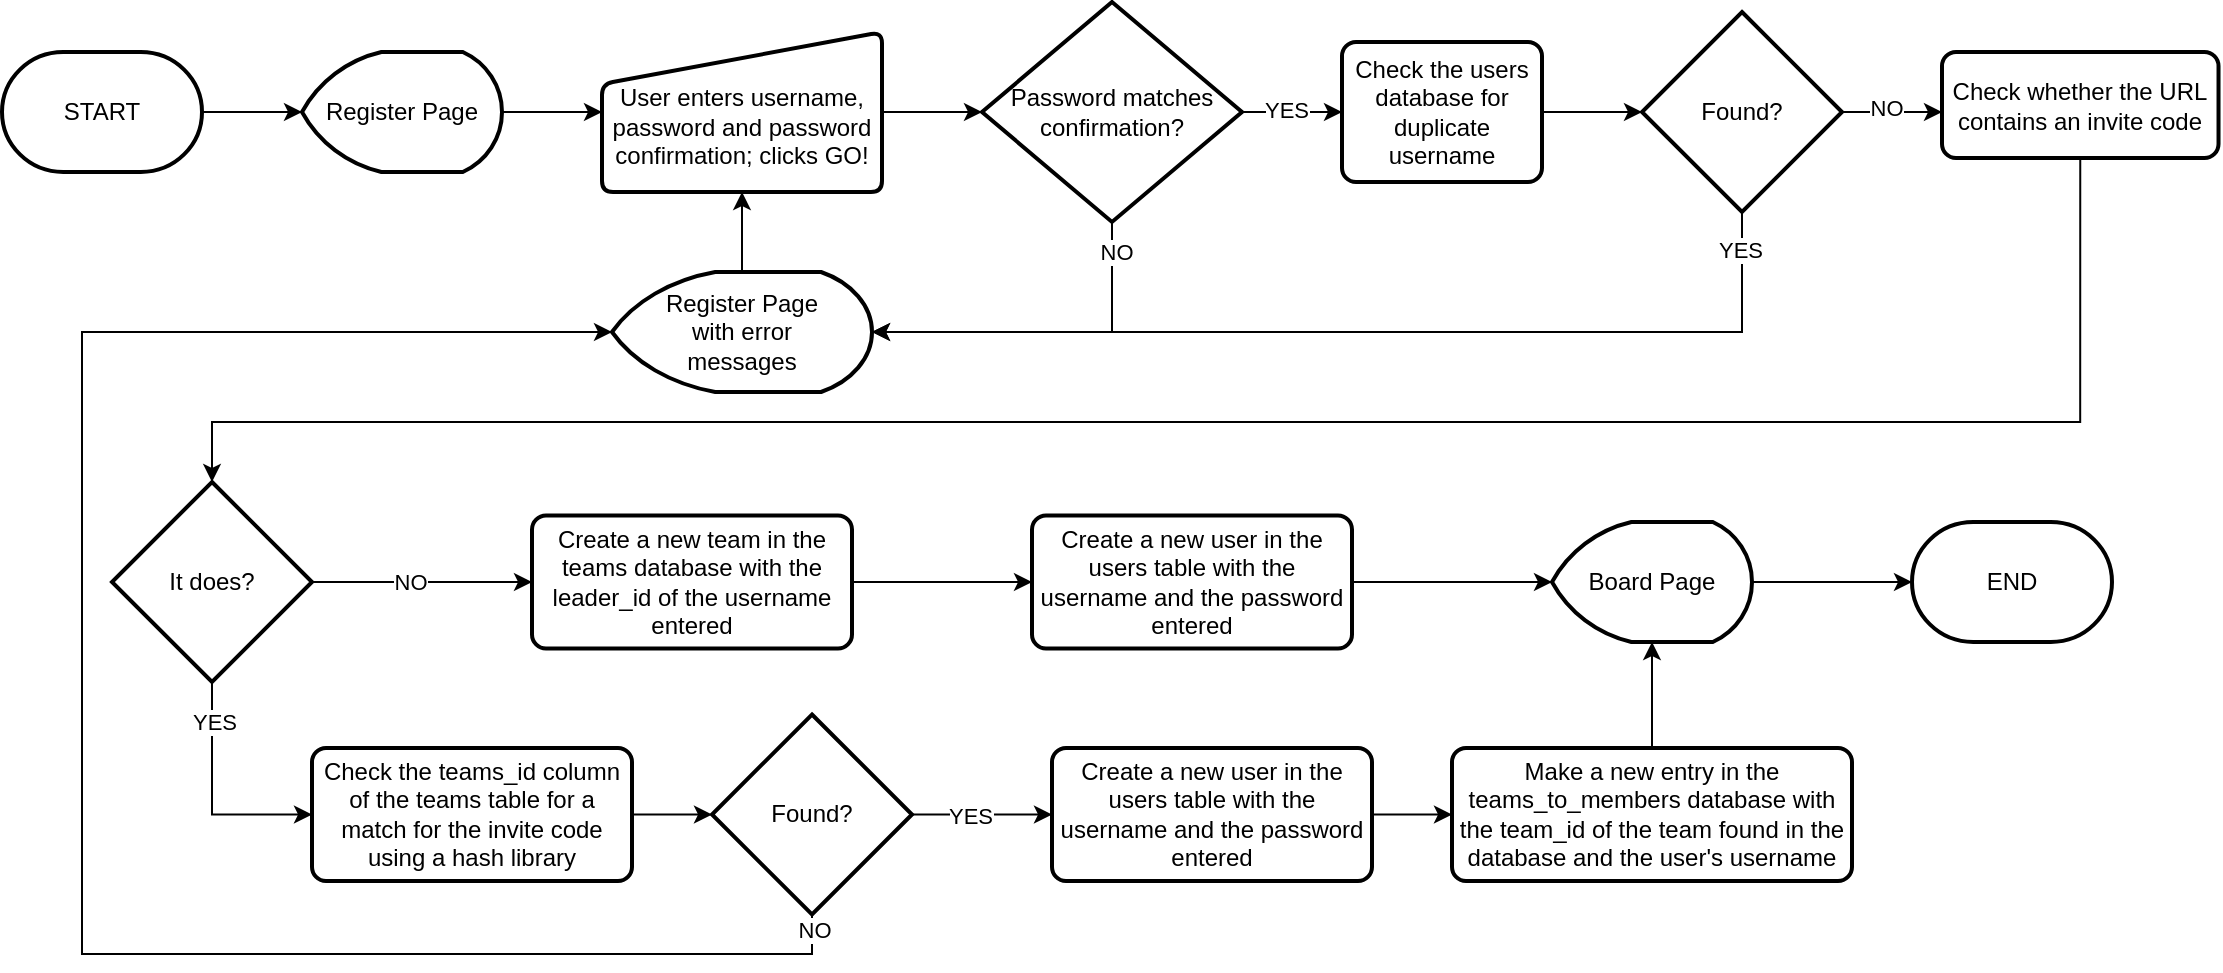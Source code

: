 <mxfile version="14.5.1" type="device"><diagram id="J0w92AxFUnxmam5NSxxb" name="Page-1"><mxGraphModel dx="3443" dy="1903" grid="1" gridSize="10" guides="1" tooltips="1" connect="1" arrows="1" fold="1" page="1" pageScale="1" pageWidth="1169" pageHeight="827" math="0" shadow="0"><root><mxCell id="0"/><mxCell id="1" parent="0"/><mxCell id="0zjHg0by4LWykve40Xkp-46" style="edgeStyle=orthogonalEdgeStyle;rounded=0;orthogonalLoop=1;jettySize=auto;html=1;exitX=1;exitY=0.5;exitDx=0;exitDy=0;exitPerimeter=0;entryX=0;entryY=0.5;entryDx=0;entryDy=0;entryPerimeter=0;" edge="1" parent="1" source="0zjHg0by4LWykve40Xkp-42" target="0zjHg0by4LWykve40Xkp-43"><mxGeometry relative="1" as="geometry"/></mxCell><mxCell id="0zjHg0by4LWykve40Xkp-42" value="START" style="strokeWidth=2;html=1;shape=mxgraph.flowchart.terminator;whiteSpace=wrap;" vertex="1" parent="1"><mxGeometry x="30" y="201" width="100" height="60" as="geometry"/></mxCell><mxCell id="0zjHg0by4LWykve40Xkp-47" style="edgeStyle=orthogonalEdgeStyle;rounded=0;orthogonalLoop=1;jettySize=auto;html=1;exitX=1;exitY=0.5;exitDx=0;exitDy=0;exitPerimeter=0;entryX=0;entryY=0.5;entryDx=0;entryDy=0;" edge="1" parent="1" source="0zjHg0by4LWykve40Xkp-43" target="0zjHg0by4LWykve40Xkp-44"><mxGeometry relative="1" as="geometry"/></mxCell><mxCell id="0zjHg0by4LWykve40Xkp-43" value="Register Page" style="strokeWidth=2;html=1;shape=mxgraph.flowchart.display;whiteSpace=wrap;" vertex="1" parent="1"><mxGeometry x="180" y="201" width="100" height="60" as="geometry"/></mxCell><mxCell id="0zjHg0by4LWykve40Xkp-48" style="edgeStyle=orthogonalEdgeStyle;rounded=0;orthogonalLoop=1;jettySize=auto;html=1;exitX=1;exitY=0.5;exitDx=0;exitDy=0;entryX=0;entryY=0.5;entryDx=0;entryDy=0;entryPerimeter=0;" edge="1" parent="1" source="0zjHg0by4LWykve40Xkp-44" target="0zjHg0by4LWykve40Xkp-45"><mxGeometry relative="1" as="geometry"/></mxCell><mxCell id="0zjHg0by4LWykve40Xkp-44" value="&lt;br&gt;User enters username, password and password confirmation; clicks GO!" style="html=1;strokeWidth=2;shape=manualInput;whiteSpace=wrap;rounded=1;size=26;arcSize=11;" vertex="1" parent="1"><mxGeometry x="330" y="191" width="140" height="80" as="geometry"/></mxCell><mxCell id="0zjHg0by4LWykve40Xkp-51" style="edgeStyle=orthogonalEdgeStyle;rounded=0;orthogonalLoop=1;jettySize=auto;html=1;exitX=0.5;exitY=1;exitDx=0;exitDy=0;exitPerimeter=0;entryX=1;entryY=0.5;entryDx=0;entryDy=0;entryPerimeter=0;" edge="1" parent="1" source="0zjHg0by4LWykve40Xkp-45" target="0zjHg0by4LWykve40Xkp-49"><mxGeometry relative="1" as="geometry"/></mxCell><mxCell id="0zjHg0by4LWykve40Xkp-52" value="NO" style="edgeLabel;html=1;align=center;verticalAlign=middle;resizable=0;points=[];" vertex="1" connectable="0" parent="0zjHg0by4LWykve40Xkp-51"><mxGeometry x="-0.829" y="2" relative="1" as="geometry"><mxPoint as="offset"/></mxGeometry></mxCell><mxCell id="0zjHg0by4LWykve40Xkp-55" style="edgeStyle=orthogonalEdgeStyle;rounded=0;orthogonalLoop=1;jettySize=auto;html=1;exitX=1;exitY=0.5;exitDx=0;exitDy=0;exitPerimeter=0;entryX=0;entryY=0.5;entryDx=0;entryDy=0;" edge="1" parent="1" source="0zjHg0by4LWykve40Xkp-45" target="0zjHg0by4LWykve40Xkp-54"><mxGeometry relative="1" as="geometry"/></mxCell><mxCell id="0zjHg0by4LWykve40Xkp-56" value="YES" style="edgeLabel;html=1;align=center;verticalAlign=middle;resizable=0;points=[];" vertex="1" connectable="0" parent="0zjHg0by4LWykve40Xkp-55"><mxGeometry x="-0.12" y="1" relative="1" as="geometry"><mxPoint as="offset"/></mxGeometry></mxCell><mxCell id="0zjHg0by4LWykve40Xkp-45" value="Password matches&lt;br&gt;confirmation?" style="strokeWidth=2;html=1;shape=mxgraph.flowchart.decision;whiteSpace=wrap;" vertex="1" parent="1"><mxGeometry x="520" y="176" width="130" height="110" as="geometry"/></mxCell><mxCell id="0zjHg0by4LWykve40Xkp-50" style="edgeStyle=orthogonalEdgeStyle;rounded=0;orthogonalLoop=1;jettySize=auto;html=1;exitX=0.5;exitY=0;exitDx=0;exitDy=0;exitPerimeter=0;entryX=0.5;entryY=1;entryDx=0;entryDy=0;" edge="1" parent="1" source="0zjHg0by4LWykve40Xkp-49" target="0zjHg0by4LWykve40Xkp-44"><mxGeometry relative="1" as="geometry"/></mxCell><mxCell id="0zjHg0by4LWykve40Xkp-49" value="Register Page&lt;br&gt;with error&lt;br&gt;messages" style="strokeWidth=2;html=1;shape=mxgraph.flowchart.display;whiteSpace=wrap;" vertex="1" parent="1"><mxGeometry x="335" y="311" width="130" height="60" as="geometry"/></mxCell><mxCell id="0zjHg0by4LWykve40Xkp-58" style="edgeStyle=orthogonalEdgeStyle;rounded=0;orthogonalLoop=1;jettySize=auto;html=1;exitX=0.5;exitY=1;exitDx=0;exitDy=0;exitPerimeter=0;entryX=1;entryY=0.5;entryDx=0;entryDy=0;entryPerimeter=0;" edge="1" parent="1" source="0zjHg0by4LWykve40Xkp-53" target="0zjHg0by4LWykve40Xkp-49"><mxGeometry relative="1" as="geometry"/></mxCell><mxCell id="0zjHg0by4LWykve40Xkp-59" value="YES" style="edgeLabel;html=1;align=center;verticalAlign=middle;resizable=0;points=[];" vertex="1" connectable="0" parent="0zjHg0by4LWykve40Xkp-58"><mxGeometry x="-0.923" y="-1" relative="1" as="geometry"><mxPoint as="offset"/></mxGeometry></mxCell><mxCell id="0zjHg0by4LWykve40Xkp-60" style="edgeStyle=orthogonalEdgeStyle;rounded=0;orthogonalLoop=1;jettySize=auto;html=1;exitX=1;exitY=0.5;exitDx=0;exitDy=0;exitPerimeter=0;" edge="1" parent="1" source="0zjHg0by4LWykve40Xkp-53"><mxGeometry relative="1" as="geometry"><mxPoint x="1000" y="231" as="targetPoint"/></mxGeometry></mxCell><mxCell id="0zjHg0by4LWykve40Xkp-61" value="NO" style="edgeLabel;html=1;align=center;verticalAlign=middle;resizable=0;points=[];" vertex="1" connectable="0" parent="0zjHg0by4LWykve40Xkp-60"><mxGeometry x="-0.12" y="2" relative="1" as="geometry"><mxPoint as="offset"/></mxGeometry></mxCell><mxCell id="0zjHg0by4LWykve40Xkp-53" value="Found?" style="strokeWidth=2;html=1;shape=mxgraph.flowchart.decision;whiteSpace=wrap;align=center;" vertex="1" parent="1"><mxGeometry x="850" y="181" width="100" height="100" as="geometry"/></mxCell><mxCell id="0zjHg0by4LWykve40Xkp-57" style="edgeStyle=orthogonalEdgeStyle;rounded=0;orthogonalLoop=1;jettySize=auto;html=1;exitX=1;exitY=0.5;exitDx=0;exitDy=0;entryX=0;entryY=0.5;entryDx=0;entryDy=0;entryPerimeter=0;" edge="1" parent="1" source="0zjHg0by4LWykve40Xkp-54" target="0zjHg0by4LWykve40Xkp-53"><mxGeometry relative="1" as="geometry"/></mxCell><mxCell id="0zjHg0by4LWykve40Xkp-54" value="Check the users database for duplicate username" style="rounded=1;whiteSpace=wrap;html=1;absoluteArcSize=1;arcSize=14;strokeWidth=2;align=center;" vertex="1" parent="1"><mxGeometry x="700" y="196" width="100" height="70" as="geometry"/></mxCell><mxCell id="0zjHg0by4LWykve40Xkp-67" style="edgeStyle=orthogonalEdgeStyle;rounded=0;orthogonalLoop=1;jettySize=auto;html=1;exitX=0.5;exitY=1;exitDx=0;exitDy=0;" edge="1" parent="1" source="0zjHg0by4LWykve40Xkp-64" target="0zjHg0by4LWykve40Xkp-65"><mxGeometry relative="1" as="geometry"><Array as="points"><mxPoint x="1069" y="386"/><mxPoint x="135" y="386"/></Array></mxGeometry></mxCell><mxCell id="0zjHg0by4LWykve40Xkp-64" value="Check whether the URL contains an invite code" style="rounded=1;whiteSpace=wrap;html=1;absoluteArcSize=1;arcSize=14;strokeWidth=2;align=center;" vertex="1" parent="1"><mxGeometry x="1000" y="201" width="138.26" height="53" as="geometry"/></mxCell><mxCell id="0zjHg0by4LWykve40Xkp-66" style="edgeStyle=orthogonalEdgeStyle;rounded=0;orthogonalLoop=1;jettySize=auto;html=1;exitX=1;exitY=0.5;exitDx=0;exitDy=0;exitPerimeter=0;entryX=0;entryY=0.5;entryDx=0;entryDy=0;" edge="1" parent="1" source="0zjHg0by4LWykve40Xkp-65" target="0zjHg0by4LWykve40Xkp-69"><mxGeometry relative="1" as="geometry"><mxPoint x="245" y="465.931" as="targetPoint"/></mxGeometry></mxCell><mxCell id="0zjHg0by4LWykve40Xkp-68" value="NO" style="edgeLabel;html=1;align=center;verticalAlign=middle;resizable=0;points=[];" vertex="1" connectable="0" parent="0zjHg0by4LWykve40Xkp-66"><mxGeometry x="-0.122" relative="1" as="geometry"><mxPoint as="offset"/></mxGeometry></mxCell><mxCell id="0zjHg0by4LWykve40Xkp-74" style="edgeStyle=orthogonalEdgeStyle;rounded=0;orthogonalLoop=1;jettySize=auto;html=1;exitX=0.5;exitY=1;exitDx=0;exitDy=0;exitPerimeter=0;entryX=0;entryY=0.5;entryDx=0;entryDy=0;" edge="1" parent="1" source="0zjHg0by4LWykve40Xkp-65" target="0zjHg0by4LWykve40Xkp-73"><mxGeometry relative="1" as="geometry"/></mxCell><mxCell id="0zjHg0by4LWykve40Xkp-75" value="YES" style="edgeLabel;html=1;align=center;verticalAlign=middle;resizable=0;points=[];" vertex="1" connectable="0" parent="0zjHg0by4LWykve40Xkp-74"><mxGeometry x="-0.657" y="1" relative="1" as="geometry"><mxPoint as="offset"/></mxGeometry></mxCell><mxCell id="0zjHg0by4LWykve40Xkp-65" value="It does?" style="strokeWidth=2;html=1;shape=mxgraph.flowchart.decision;whiteSpace=wrap;align=center;" vertex="1" parent="1"><mxGeometry x="85" y="416" width="100" height="100" as="geometry"/></mxCell><mxCell id="0zjHg0by4LWykve40Xkp-71" style="edgeStyle=orthogonalEdgeStyle;rounded=0;orthogonalLoop=1;jettySize=auto;html=1;exitX=1;exitY=0.5;exitDx=0;exitDy=0;entryX=0;entryY=0.5;entryDx=0;entryDy=0;" edge="1" parent="1" source="0zjHg0by4LWykve40Xkp-69" target="0zjHg0by4LWykve40Xkp-70"><mxGeometry relative="1" as="geometry"/></mxCell><mxCell id="0zjHg0by4LWykve40Xkp-69" value="Create a new team in the teams database with the leader_id of the username entered" style="rounded=1;whiteSpace=wrap;html=1;absoluteArcSize=1;arcSize=14;strokeWidth=2;align=center;" vertex="1" parent="1"><mxGeometry x="295" y="432.75" width="160" height="66.5" as="geometry"/></mxCell><mxCell id="0zjHg0by4LWykve40Xkp-87" style="edgeStyle=orthogonalEdgeStyle;rounded=0;orthogonalLoop=1;jettySize=auto;html=1;exitX=1;exitY=0.5;exitDx=0;exitDy=0;entryX=0;entryY=0.5;entryDx=0;entryDy=0;entryPerimeter=0;" edge="1" parent="1" source="0zjHg0by4LWykve40Xkp-70" target="0zjHg0by4LWykve40Xkp-86"><mxGeometry relative="1" as="geometry"/></mxCell><mxCell id="0zjHg0by4LWykve40Xkp-70" value="Create a new user in the users table with the username and the password entered" style="rounded=1;whiteSpace=wrap;html=1;absoluteArcSize=1;arcSize=14;strokeWidth=2;align=center;" vertex="1" parent="1"><mxGeometry x="545" y="432.75" width="160" height="66.5" as="geometry"/></mxCell><mxCell id="0zjHg0by4LWykve40Xkp-77" style="edgeStyle=orthogonalEdgeStyle;rounded=0;orthogonalLoop=1;jettySize=auto;html=1;exitX=1;exitY=0.5;exitDx=0;exitDy=0;entryX=0;entryY=0.5;entryDx=0;entryDy=0;entryPerimeter=0;" edge="1" parent="1" source="0zjHg0by4LWykve40Xkp-73" target="0zjHg0by4LWykve40Xkp-76"><mxGeometry relative="1" as="geometry"/></mxCell><mxCell id="0zjHg0by4LWykve40Xkp-73" value="Check the teams_id column of the teams table for a match for the invite code using a hash library" style="rounded=1;whiteSpace=wrap;html=1;absoluteArcSize=1;arcSize=14;strokeWidth=2;align=center;" vertex="1" parent="1"><mxGeometry x="185" y="549" width="160" height="66.5" as="geometry"/></mxCell><mxCell id="0zjHg0by4LWykve40Xkp-78" style="edgeStyle=orthogonalEdgeStyle;rounded=0;orthogonalLoop=1;jettySize=auto;html=1;exitX=1;exitY=0.5;exitDx=0;exitDy=0;exitPerimeter=0;entryX=0;entryY=0.5;entryDx=0;entryDy=0;" edge="1" parent="1" source="0zjHg0by4LWykve40Xkp-76" target="0zjHg0by4LWykve40Xkp-82"><mxGeometry relative="1" as="geometry"><mxPoint x="515" y="582.483" as="targetPoint"/></mxGeometry></mxCell><mxCell id="0zjHg0by4LWykve40Xkp-83" value="YES" style="edgeLabel;html=1;align=center;verticalAlign=middle;resizable=0;points=[];" vertex="1" connectable="0" parent="0zjHg0by4LWykve40Xkp-78"><mxGeometry x="-0.187" relative="1" as="geometry"><mxPoint as="offset"/></mxGeometry></mxCell><mxCell id="0zjHg0by4LWykve40Xkp-80" style="edgeStyle=orthogonalEdgeStyle;rounded=0;orthogonalLoop=1;jettySize=auto;html=1;exitX=0.5;exitY=1;exitDx=0;exitDy=0;exitPerimeter=0;entryX=0;entryY=0.5;entryDx=0;entryDy=0;entryPerimeter=0;" edge="1" parent="1" source="0zjHg0by4LWykve40Xkp-76" target="0zjHg0by4LWykve40Xkp-49"><mxGeometry relative="1" as="geometry"><Array as="points"><mxPoint x="435" y="652"/><mxPoint x="70" y="652"/><mxPoint x="70" y="341"/></Array></mxGeometry></mxCell><mxCell id="0zjHg0by4LWykve40Xkp-81" value="NO" style="edgeLabel;html=1;align=center;verticalAlign=middle;resizable=0;points=[];" vertex="1" connectable="0" parent="0zjHg0by4LWykve40Xkp-80"><mxGeometry x="-0.985" y="1" relative="1" as="geometry"><mxPoint as="offset"/></mxGeometry></mxCell><mxCell id="0zjHg0by4LWykve40Xkp-76" value="Found?" style="strokeWidth=2;html=1;shape=mxgraph.flowchart.decision;whiteSpace=wrap;align=center;" vertex="1" parent="1"><mxGeometry x="385" y="532.25" width="100" height="100" as="geometry"/></mxCell><mxCell id="0zjHg0by4LWykve40Xkp-85" style="edgeStyle=orthogonalEdgeStyle;rounded=0;orthogonalLoop=1;jettySize=auto;html=1;exitX=1;exitY=0.5;exitDx=0;exitDy=0;entryX=0;entryY=0.5;entryDx=0;entryDy=0;" edge="1" parent="1" source="0zjHg0by4LWykve40Xkp-82" target="0zjHg0by4LWykve40Xkp-84"><mxGeometry relative="1" as="geometry"/></mxCell><mxCell id="0zjHg0by4LWykve40Xkp-82" value="Create a new user in the users table with the username and the password entered" style="rounded=1;whiteSpace=wrap;html=1;absoluteArcSize=1;arcSize=14;strokeWidth=2;align=center;" vertex="1" parent="1"><mxGeometry x="555" y="549" width="160" height="66.5" as="geometry"/></mxCell><mxCell id="0zjHg0by4LWykve40Xkp-88" style="edgeStyle=orthogonalEdgeStyle;rounded=0;orthogonalLoop=1;jettySize=auto;html=1;exitX=0.5;exitY=0;exitDx=0;exitDy=0;entryX=0.5;entryY=1;entryDx=0;entryDy=0;entryPerimeter=0;" edge="1" parent="1" source="0zjHg0by4LWykve40Xkp-84" target="0zjHg0by4LWykve40Xkp-86"><mxGeometry relative="1" as="geometry"/></mxCell><mxCell id="0zjHg0by4LWykve40Xkp-84" value="Make a new entry in the teams_to_members database with the team_id of the team found in the database and the user's username" style="rounded=1;whiteSpace=wrap;html=1;absoluteArcSize=1;arcSize=14;strokeWidth=2;align=center;" vertex="1" parent="1"><mxGeometry x="755" y="549" width="200" height="66.5" as="geometry"/></mxCell><mxCell id="0zjHg0by4LWykve40Xkp-90" style="edgeStyle=orthogonalEdgeStyle;rounded=0;orthogonalLoop=1;jettySize=auto;html=1;exitX=1;exitY=0.5;exitDx=0;exitDy=0;exitPerimeter=0;entryX=0;entryY=0.5;entryDx=0;entryDy=0;entryPerimeter=0;" edge="1" parent="1" source="0zjHg0by4LWykve40Xkp-86" target="0zjHg0by4LWykve40Xkp-89"><mxGeometry relative="1" as="geometry"/></mxCell><mxCell id="0zjHg0by4LWykve40Xkp-86" value="Board Page" style="strokeWidth=2;html=1;shape=mxgraph.flowchart.display;whiteSpace=wrap;" vertex="1" parent="1"><mxGeometry x="805" y="436" width="100" height="60" as="geometry"/></mxCell><mxCell id="0zjHg0by4LWykve40Xkp-89" value="END" style="strokeWidth=2;html=1;shape=mxgraph.flowchart.terminator;whiteSpace=wrap;" vertex="1" parent="1"><mxGeometry x="985" y="436" width="100" height="60" as="geometry"/></mxCell></root></mxGraphModel></diagram></mxfile>